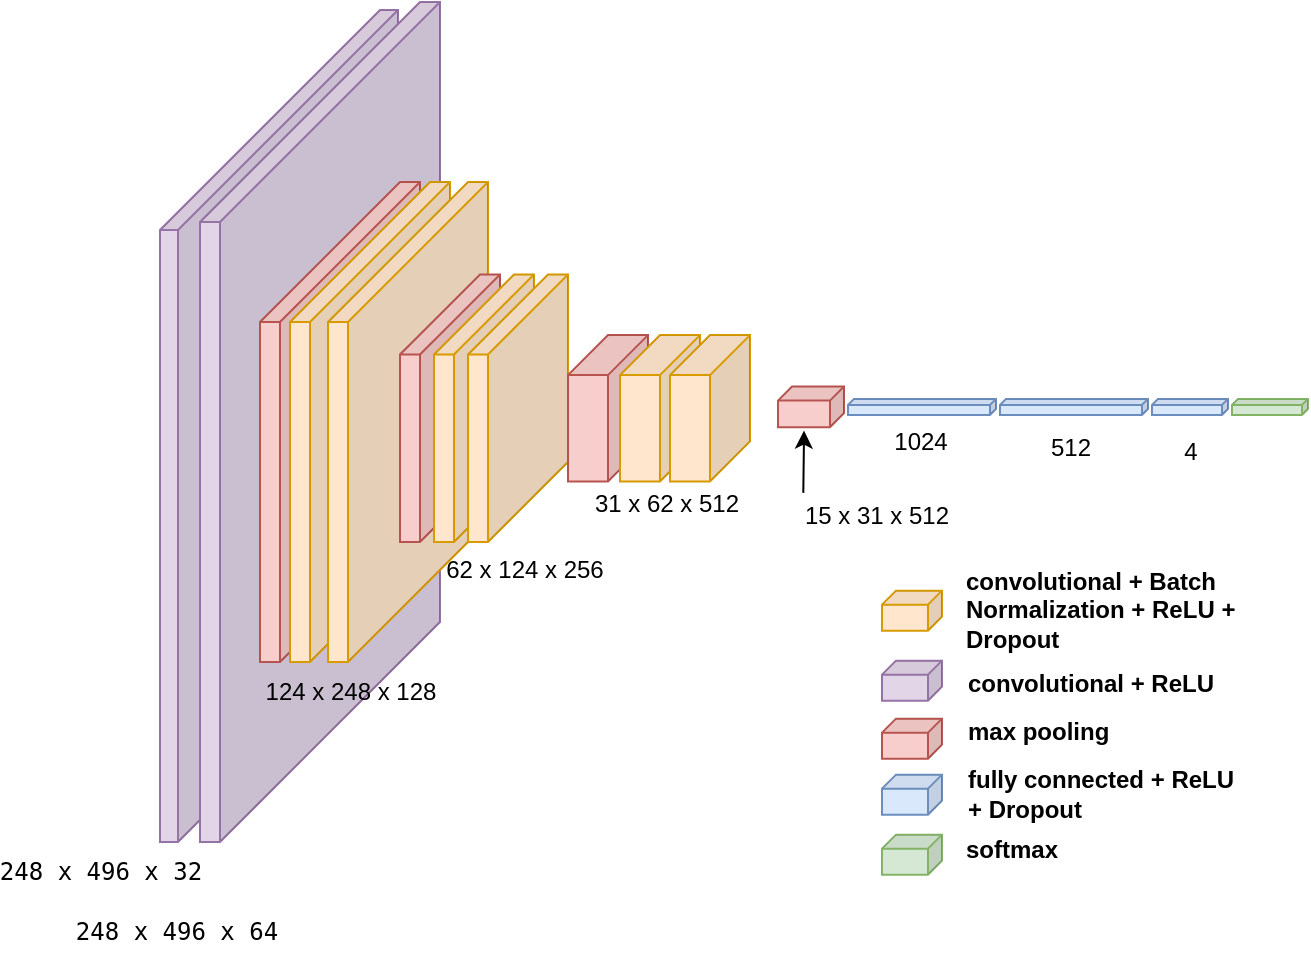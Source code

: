 <mxfile version="21.6.6" type="github">
  <diagram name="Page-1" id="bgZUmt2k91zt8RyKLeBg">
    <mxGraphModel dx="1804" dy="518" grid="1" gridSize="10" guides="1" tooltips="1" connect="1" arrows="1" fold="1" page="1" pageScale="1" pageWidth="850" pageHeight="1100" math="0" shadow="0">
      <root>
        <mxCell id="0" />
        <mxCell id="1" parent="0" />
        <mxCell id="MBbkY8plIAKEMvhHZzI3-1" value="" style="shape=cube;whiteSpace=wrap;html=1;boundedLbl=1;backgroundOutline=1;darkOpacity=0.05;darkOpacity2=0.1;size=110;direction=east;flipH=1;fillColor=#e1d5e7;strokeColor=#9673a6;" vertex="1" parent="1">
          <mxGeometry x="71" y="100" width="119" height="416" as="geometry" />
        </mxCell>
        <mxCell id="MBbkY8plIAKEMvhHZzI3-2" value="" style="shape=cube;whiteSpace=wrap;html=1;boundedLbl=1;backgroundOutline=1;darkOpacity=0.05;darkOpacity2=0.1;size=110;direction=east;flipH=1;fillColor=#e1d5e7;strokeColor=#9673a6;" vertex="1" parent="1">
          <mxGeometry x="91" y="96" width="120" height="420" as="geometry" />
        </mxCell>
        <mxCell id="MBbkY8plIAKEMvhHZzI3-3" value="" style="shape=cube;whiteSpace=wrap;html=1;boundedLbl=1;backgroundOutline=1;darkOpacity=0.05;darkOpacity2=0.1;size=70;direction=east;flipH=1;fillColor=#f8cecc;strokeColor=#b85450;" vertex="1" parent="1">
          <mxGeometry x="121" y="186" width="80" height="240" as="geometry" />
        </mxCell>
        <mxCell id="MBbkY8plIAKEMvhHZzI3-4" value="" style="shape=cube;whiteSpace=wrap;html=1;boundedLbl=1;backgroundOutline=1;darkOpacity=0.05;darkOpacity2=0.1;size=70;direction=east;flipH=1;fillColor=#ffe6cc;strokeColor=#d79b00;" vertex="1" parent="1">
          <mxGeometry x="136" y="186" width="80" height="240" as="geometry" />
        </mxCell>
        <mxCell id="MBbkY8plIAKEMvhHZzI3-5" value="" style="shape=cube;whiteSpace=wrap;html=1;boundedLbl=1;backgroundOutline=1;darkOpacity=0.05;darkOpacity2=0.1;size=70;direction=east;flipH=1;fillColor=#ffe6cc;strokeColor=#d79b00;" vertex="1" parent="1">
          <mxGeometry x="155" y="186" width="80" height="240" as="geometry" />
        </mxCell>
        <mxCell id="MBbkY8plIAKEMvhHZzI3-6" value="" style="shape=cube;whiteSpace=wrap;html=1;boundedLbl=1;backgroundOutline=1;darkOpacity=0.05;darkOpacity2=0.1;size=40;direction=east;flipH=1;fillColor=#f8cecc;strokeColor=#b85450;" vertex="1" parent="1">
          <mxGeometry x="191" y="232.25" width="50" height="133.75" as="geometry" />
        </mxCell>
        <mxCell id="MBbkY8plIAKEMvhHZzI3-7" value="" style="shape=cube;whiteSpace=wrap;html=1;boundedLbl=1;backgroundOutline=1;darkOpacity=0.05;darkOpacity2=0.1;size=40;direction=east;flipH=1;fillColor=#ffe6cc;strokeColor=#d79b00;" vertex="1" parent="1">
          <mxGeometry x="208" y="232.25" width="50" height="133.75" as="geometry" />
        </mxCell>
        <mxCell id="MBbkY8plIAKEMvhHZzI3-8" value="" style="shape=cube;whiteSpace=wrap;html=1;boundedLbl=1;backgroundOutline=1;darkOpacity=0.05;darkOpacity2=0.1;size=40;direction=east;flipH=1;fillColor=#ffe6cc;strokeColor=#d79b00;" vertex="1" parent="1">
          <mxGeometry x="225" y="232.25" width="50" height="133.75" as="geometry" />
        </mxCell>
        <mxCell id="MBbkY8plIAKEMvhHZzI3-9" value="" style="shape=cube;whiteSpace=wrap;html=1;boundedLbl=1;backgroundOutline=1;darkOpacity=0.05;darkOpacity2=0.1;size=20;direction=east;flipH=1;fillColor=#f8cecc;strokeColor=#b85450;" vertex="1" parent="1">
          <mxGeometry x="275" y="262.56" width="40" height="73.13" as="geometry" />
        </mxCell>
        <mxCell id="MBbkY8plIAKEMvhHZzI3-10" value="" style="shape=cube;whiteSpace=wrap;html=1;boundedLbl=1;backgroundOutline=1;darkOpacity=0.05;darkOpacity2=0.1;size=20;direction=east;flipH=1;fillColor=#ffe6cc;strokeColor=#d79b00;" vertex="1" parent="1">
          <mxGeometry x="301" y="262.56" width="40" height="73.13" as="geometry" />
        </mxCell>
        <mxCell id="MBbkY8plIAKEMvhHZzI3-11" value="" style="shape=cube;whiteSpace=wrap;html=1;boundedLbl=1;backgroundOutline=1;darkOpacity=0.05;darkOpacity2=0.1;size=20;direction=east;flipH=1;fillColor=#ffe6cc;strokeColor=#d79b00;" vertex="1" parent="1">
          <mxGeometry x="326" y="262.56" width="40" height="73.13" as="geometry" />
        </mxCell>
        <mxCell id="MBbkY8plIAKEMvhHZzI3-12" value="" style="shape=cube;whiteSpace=wrap;html=1;boundedLbl=1;backgroundOutline=1;darkOpacity=0.05;darkOpacity2=0.1;size=7;direction=east;flipH=1;fillColor=#f8cecc;strokeColor=#b85450;" vertex="1" parent="1">
          <mxGeometry x="380" y="288.28" width="33" height="20.32" as="geometry" />
        </mxCell>
        <mxCell id="MBbkY8plIAKEMvhHZzI3-13" value="" style="shape=cube;whiteSpace=wrap;html=1;boundedLbl=1;backgroundOutline=1;darkOpacity=0.05;darkOpacity2=0.1;size=3;direction=east;flipH=1;fillColor=#dae8fc;strokeColor=#6c8ebf;" vertex="1" parent="1">
          <mxGeometry x="415" y="294.44" width="74" height="8" as="geometry" />
        </mxCell>
        <mxCell id="MBbkY8plIAKEMvhHZzI3-14" value="" style="shape=cube;whiteSpace=wrap;html=1;boundedLbl=1;backgroundOutline=1;darkOpacity=0.05;darkOpacity2=0.1;size=3;direction=east;flipH=1;fillColor=#dae8fc;strokeColor=#6c8ebf;" vertex="1" parent="1">
          <mxGeometry x="491" y="294.45" width="74" height="8" as="geometry" />
        </mxCell>
        <mxCell id="MBbkY8plIAKEMvhHZzI3-15" value="" style="shape=cube;whiteSpace=wrap;html=1;boundedLbl=1;backgroundOutline=1;darkOpacity=0.05;darkOpacity2=0.1;size=3;direction=east;flipH=1;fillColor=#dae8fc;strokeColor=#6c8ebf;" vertex="1" parent="1">
          <mxGeometry x="567" y="294.45" width="38" height="8" as="geometry" />
        </mxCell>
        <mxCell id="MBbkY8plIAKEMvhHZzI3-16" value="" style="shape=cube;whiteSpace=wrap;html=1;boundedLbl=1;backgroundOutline=1;darkOpacity=0.05;darkOpacity2=0.1;size=7;direction=east;flipH=1;fillColor=#ffe6cc;strokeColor=#d79b00;" vertex="1" parent="1">
          <mxGeometry x="432" y="390.32" width="30" height="20" as="geometry" />
        </mxCell>
        <mxCell id="MBbkY8plIAKEMvhHZzI3-17" value="" style="shape=cube;whiteSpace=wrap;html=1;boundedLbl=1;backgroundOutline=1;darkOpacity=0.05;darkOpacity2=0.1;size=7;direction=east;flipH=1;fillColor=#f8cecc;strokeColor=#b85450;" vertex="1" parent="1">
          <mxGeometry x="432" y="454.32" width="30" height="20" as="geometry" />
        </mxCell>
        <mxCell id="MBbkY8plIAKEMvhHZzI3-18" value="" style="shape=cube;whiteSpace=wrap;html=1;boundedLbl=1;backgroundOutline=1;darkOpacity=0.05;darkOpacity2=0.1;size=7;direction=east;flipH=1;fillColor=#dae8fc;strokeColor=#6c8ebf;" vertex="1" parent="1">
          <mxGeometry x="432" y="482.32" width="30" height="20" as="geometry" />
        </mxCell>
        <mxCell id="MBbkY8plIAKEMvhHZzI3-19" value="" style="shape=cube;whiteSpace=wrap;html=1;boundedLbl=1;backgroundOutline=1;darkOpacity=0.05;darkOpacity2=0.1;size=3;direction=east;flipH=1;fillColor=#d5e8d4;strokeColor=#82b366;" vertex="1" parent="1">
          <mxGeometry x="607" y="294.44" width="38" height="8" as="geometry" />
        </mxCell>
        <mxCell id="MBbkY8plIAKEMvhHZzI3-20" value="" style="shape=cube;whiteSpace=wrap;html=1;boundedLbl=1;backgroundOutline=1;darkOpacity=0.05;darkOpacity2=0.1;size=7;direction=east;flipH=1;fillColor=#d5e8d4;strokeColor=#82b366;" vertex="1" parent="1">
          <mxGeometry x="432" y="512.32" width="30" height="20" as="geometry" />
        </mxCell>
        <mxCell id="MBbkY8plIAKEMvhHZzI3-27" value="&lt;pre&gt;248 x 496 x 64&lt;/pre&gt;" style="text;html=1;strokeColor=none;fillColor=none;align=center;verticalAlign=middle;whiteSpace=wrap;rounded=0;" vertex="1" parent="1">
          <mxGeometry x="30" y="546" width="99" height="30" as="geometry" />
        </mxCell>
        <mxCell id="MBbkY8plIAKEMvhHZzI3-28" value="124 x 248 x 128" style="text;html=1;strokeColor=none;fillColor=none;align=center;verticalAlign=middle;whiteSpace=wrap;rounded=0;" vertex="1" parent="1">
          <mxGeometry x="117" y="426" width="99" height="30" as="geometry" />
        </mxCell>
        <mxCell id="MBbkY8plIAKEMvhHZzI3-29" value="62 x 124 x 256" style="text;html=1;strokeColor=none;fillColor=none;align=center;verticalAlign=middle;whiteSpace=wrap;rounded=0;" vertex="1" parent="1">
          <mxGeometry x="204" y="365" width="99" height="30" as="geometry" />
        </mxCell>
        <mxCell id="MBbkY8plIAKEMvhHZzI3-30" value="31 x 62 x 512" style="text;html=1;strokeColor=none;fillColor=none;align=center;verticalAlign=middle;whiteSpace=wrap;rounded=0;" vertex="1" parent="1">
          <mxGeometry x="275" y="332" width="99" height="30" as="geometry" />
        </mxCell>
        <mxCell id="MBbkY8plIAKEMvhHZzI3-31" value="15 x 31 x 512" style="text;html=1;strokeColor=none;fillColor=none;align=center;verticalAlign=middle;whiteSpace=wrap;rounded=0;" vertex="1" parent="1">
          <mxGeometry x="380" y="341.44" width="99" height="23.88" as="geometry" />
        </mxCell>
        <mxCell id="MBbkY8plIAKEMvhHZzI3-32" value="" style="endArrow=classic;html=1;entryX=0.605;entryY=1.084;entryDx=0;entryDy=0;entryPerimeter=0;" edge="1" parent="1" target="MBbkY8plIAKEMvhHZzI3-12">
          <mxGeometry width="50" height="50" relative="1" as="geometry">
            <mxPoint x="392.648" y="341.44" as="sourcePoint" />
            <mxPoint x="397" y="316.32" as="targetPoint" />
          </mxGeometry>
        </mxCell>
        <mxCell id="MBbkY8plIAKEMvhHZzI3-33" value="1024" style="text;html=1;strokeColor=none;fillColor=none;align=center;verticalAlign=middle;whiteSpace=wrap;rounded=0;" vertex="1" parent="1">
          <mxGeometry x="413" y="308.6" width="77" height="15" as="geometry" />
        </mxCell>
        <mxCell id="MBbkY8plIAKEMvhHZzI3-34" value="4" style="text;html=1;strokeColor=none;fillColor=none;align=center;verticalAlign=middle;whiteSpace=wrap;rounded=0;" vertex="1" parent="1">
          <mxGeometry x="536.5" y="308.6" width="99" height="24" as="geometry" />
        </mxCell>
        <mxCell id="MBbkY8plIAKEMvhHZzI3-35" value="convolutional + Batch Normalization + ReLU + Dropout" style="text;html=1;strokeColor=none;fillColor=none;align=left;verticalAlign=middle;whiteSpace=wrap;rounded=0;fontStyle=1" vertex="1" parent="1">
          <mxGeometry x="472" y="388.38" width="138" height="23.88" as="geometry" />
        </mxCell>
        <mxCell id="MBbkY8plIAKEMvhHZzI3-36" value="max pooling" style="text;html=1;strokeColor=none;fillColor=none;align=left;verticalAlign=middle;whiteSpace=wrap;rounded=0;fontStyle=1" vertex="1" parent="1">
          <mxGeometry x="473" y="449.38" width="138" height="23.88" as="geometry" />
        </mxCell>
        <mxCell id="MBbkY8plIAKEMvhHZzI3-37" value="fully connected + ReLU + Dropout" style="text;html=1;strokeColor=none;fillColor=none;align=left;verticalAlign=middle;whiteSpace=wrap;rounded=0;fontStyle=1" vertex="1" parent="1">
          <mxGeometry x="473" y="480.44" width="138" height="23.88" as="geometry" />
        </mxCell>
        <mxCell id="MBbkY8plIAKEMvhHZzI3-38" value="softmax" style="text;html=1;strokeColor=none;fillColor=none;align=left;verticalAlign=middle;whiteSpace=wrap;rounded=0;fontStyle=1" vertex="1" parent="1">
          <mxGeometry x="472" y="508.44" width="138" height="23.88" as="geometry" />
        </mxCell>
        <mxCell id="MBbkY8plIAKEMvhHZzI3-39" value="&lt;pre&gt;248 x 496 x 32&lt;/pre&gt;" style="text;html=1;strokeColor=none;fillColor=none;align=center;verticalAlign=middle;whiteSpace=wrap;rounded=0;" vertex="1" parent="1">
          <mxGeometry x="-8" y="516" width="99" height="30" as="geometry" />
        </mxCell>
        <mxCell id="MBbkY8plIAKEMvhHZzI3-40" value="512" style="text;html=1;strokeColor=none;fillColor=none;align=center;verticalAlign=middle;whiteSpace=wrap;rounded=0;" vertex="1" parent="1">
          <mxGeometry x="488" y="311.45" width="77" height="15" as="geometry" />
        </mxCell>
        <mxCell id="MBbkY8plIAKEMvhHZzI3-42" value="" style="shape=cube;whiteSpace=wrap;html=1;boundedLbl=1;backgroundOutline=1;darkOpacity=0.05;darkOpacity2=0.1;size=7;direction=east;flipH=1;fillColor=#e1d5e7;strokeColor=#9673a6;" vertex="1" parent="1">
          <mxGeometry x="432" y="425.32" width="30" height="20" as="geometry" />
        </mxCell>
        <mxCell id="MBbkY8plIAKEMvhHZzI3-43" value="convolutional + ReLU" style="text;html=1;strokeColor=none;fillColor=none;align=left;verticalAlign=middle;whiteSpace=wrap;rounded=0;fontStyle=1" vertex="1" parent="1">
          <mxGeometry x="473" y="425.32" width="138" height="23.88" as="geometry" />
        </mxCell>
      </root>
    </mxGraphModel>
  </diagram>
</mxfile>
